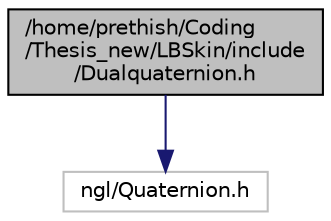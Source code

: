 digraph "/home/prethish/Coding/Thesis_new/LBSkin/include/Dualquaternion.h"
{
  edge [fontname="Helvetica",fontsize="10",labelfontname="Helvetica",labelfontsize="10"];
  node [fontname="Helvetica",fontsize="10",shape=record];
  Node1 [label="/home/prethish/Coding\l/Thesis_new/LBSkin/include\l/Dualquaternion.h",height=0.2,width=0.4,color="black", fillcolor="grey75", style="filled" fontcolor="black"];
  Node1 -> Node2 [color="midnightblue",fontsize="10",style="solid"];
  Node2 [label="ngl/Quaternion.h",height=0.2,width=0.4,color="grey75", fillcolor="white", style="filled"];
}
